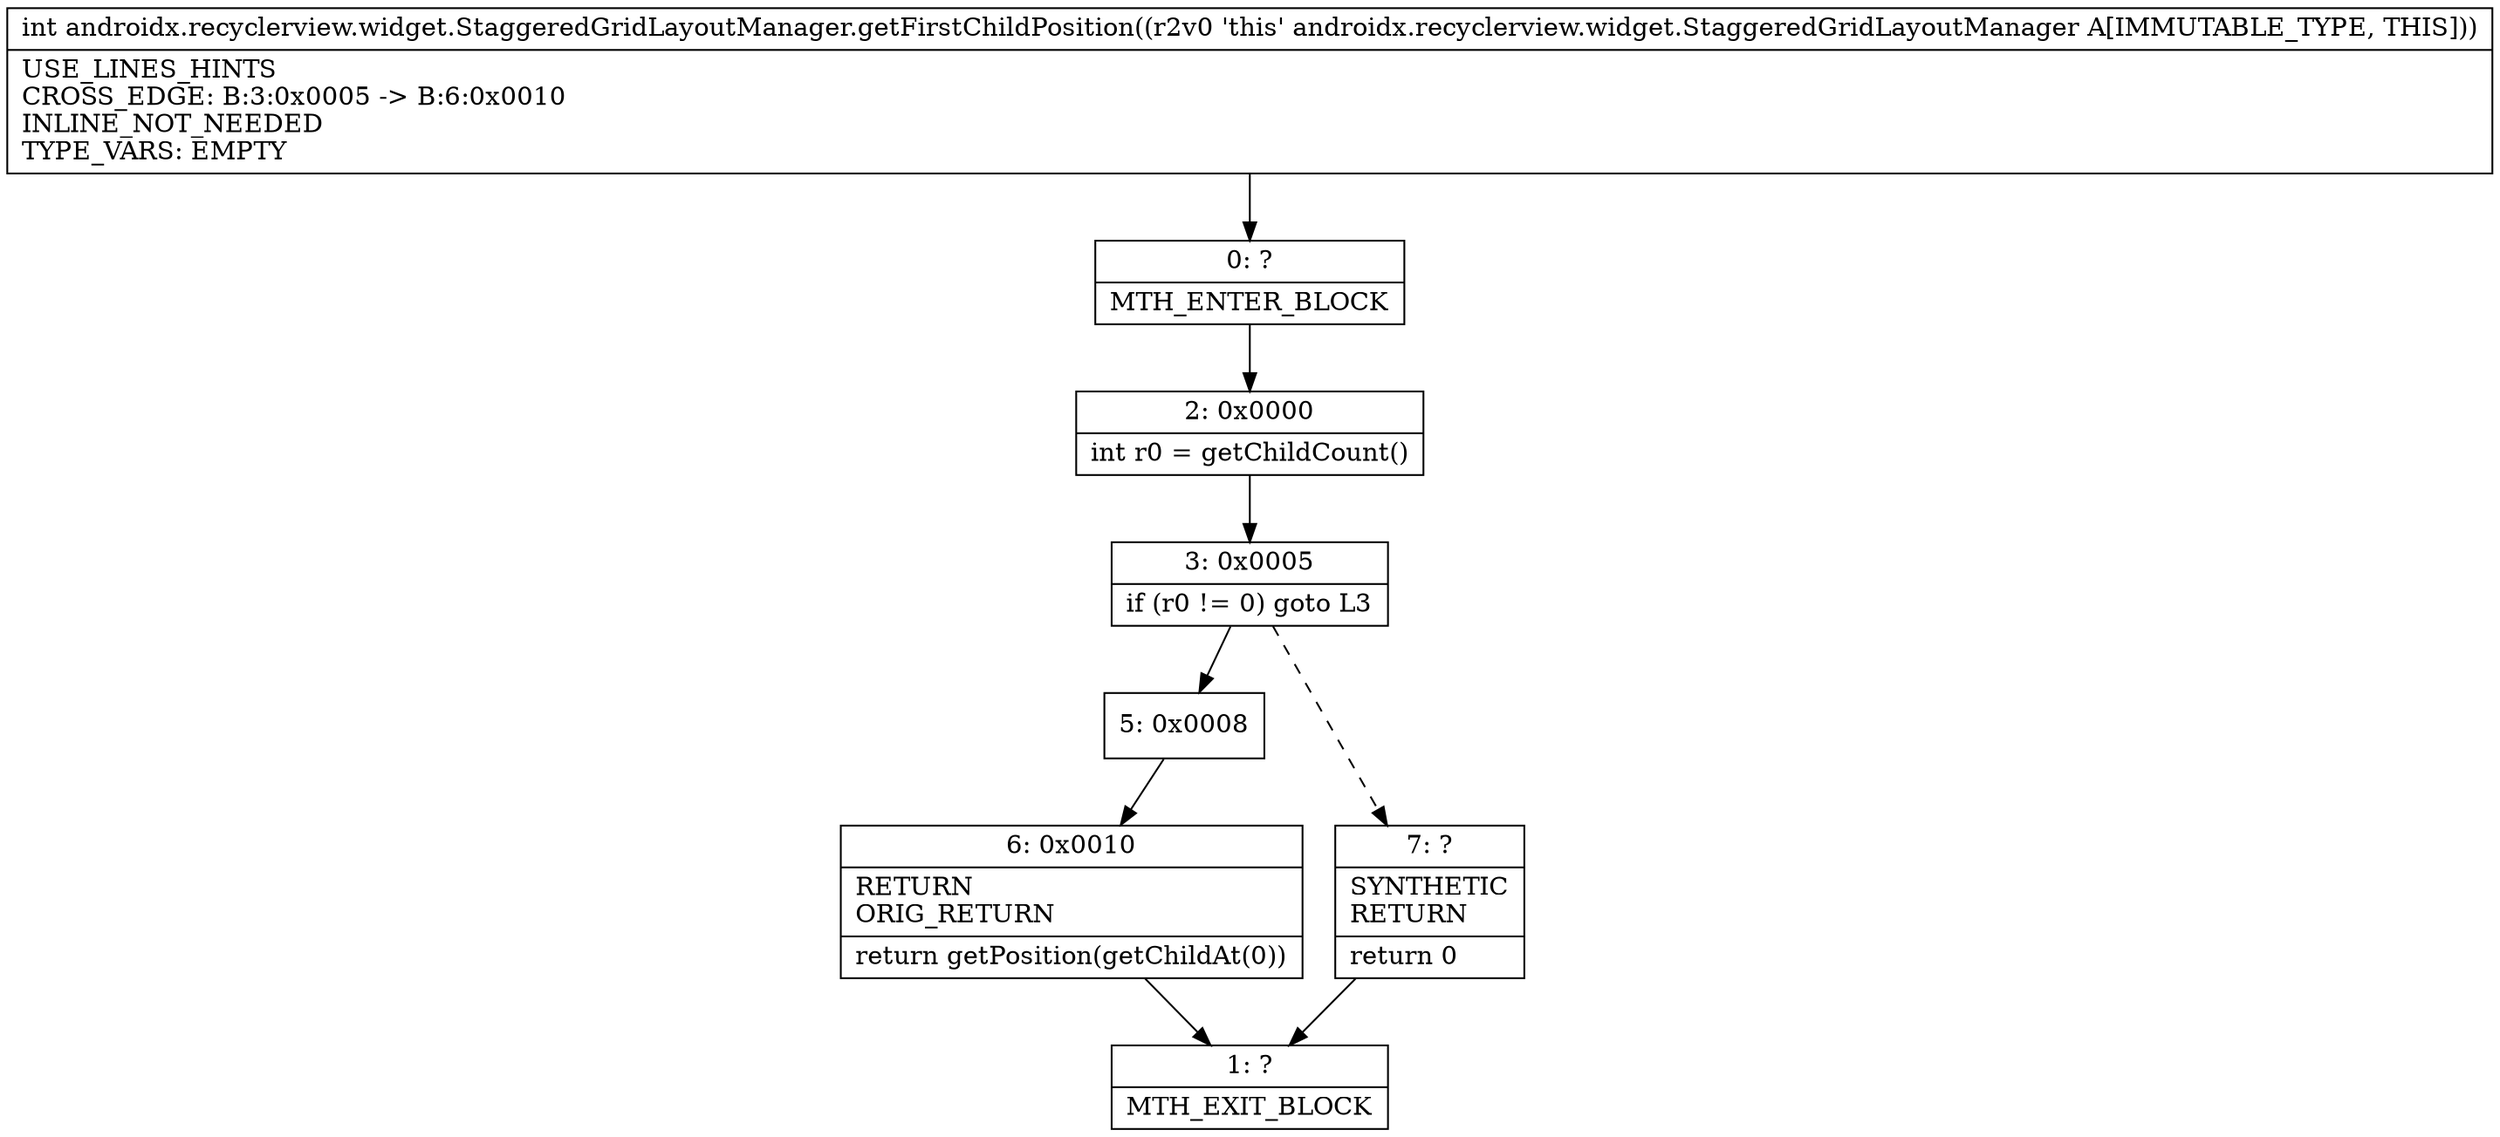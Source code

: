 digraph "CFG forandroidx.recyclerview.widget.StaggeredGridLayoutManager.getFirstChildPosition()I" {
Node_0 [shape=record,label="{0\:\ ?|MTH_ENTER_BLOCK\l}"];
Node_2 [shape=record,label="{2\:\ 0x0000|int r0 = getChildCount()\l}"];
Node_3 [shape=record,label="{3\:\ 0x0005|if (r0 != 0) goto L3\l}"];
Node_5 [shape=record,label="{5\:\ 0x0008}"];
Node_6 [shape=record,label="{6\:\ 0x0010|RETURN\lORIG_RETURN\l|return getPosition(getChildAt(0))\l}"];
Node_1 [shape=record,label="{1\:\ ?|MTH_EXIT_BLOCK\l}"];
Node_7 [shape=record,label="{7\:\ ?|SYNTHETIC\lRETURN\l|return 0\l}"];
MethodNode[shape=record,label="{int androidx.recyclerview.widget.StaggeredGridLayoutManager.getFirstChildPosition((r2v0 'this' androidx.recyclerview.widget.StaggeredGridLayoutManager A[IMMUTABLE_TYPE, THIS]))  | USE_LINES_HINTS\lCROSS_EDGE: B:3:0x0005 \-\> B:6:0x0010\lINLINE_NOT_NEEDED\lTYPE_VARS: EMPTY\l}"];
MethodNode -> Node_0;Node_0 -> Node_2;
Node_2 -> Node_3;
Node_3 -> Node_5;
Node_3 -> Node_7[style=dashed];
Node_5 -> Node_6;
Node_6 -> Node_1;
Node_7 -> Node_1;
}

